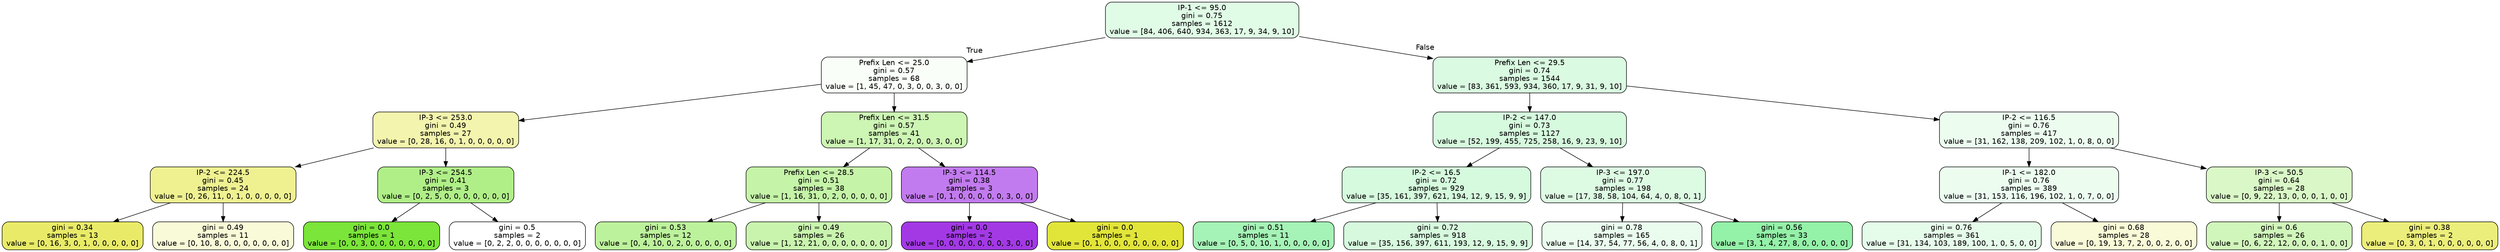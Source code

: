 digraph Tree {
node [shape=box, style="filled, rounded", color="black", fontname=helvetica] ;
edge [fontname=helvetica] ;
0 [label="IP-1 <= 95.0\ngini = 0.75\nsamples = 1612\nvalue = [84, 406, 640, 934, 363, 17, 9, 34, 9, 10]", fillcolor="#e0fbe6"] ;
1 [label="Prefix Len <= 25.0\ngini = 0.57\nsamples = 68\nvalue = [1, 45, 47, 0, 3, 0, 0, 3, 0, 0]", fillcolor="#fafef8"] ;
0 -> 1 [labeldistance=2.5, labelangle=45, headlabel="True"] ;
2 [label="IP-3 <= 253.0\ngini = 0.49\nsamples = 27\nvalue = [0, 28, 16, 0, 1, 0, 0, 0, 0, 0]", fillcolor="#f3f4ad"] ;
1 -> 2 ;
3 [label="IP-2 <= 224.5\ngini = 0.45\nsamples = 24\nvalue = [0, 26, 11, 0, 1, 0, 0, 0, 0, 0]", fillcolor="#eff191"] ;
2 -> 3 ;
4 [label="gini = 0.34\nsamples = 13\nvalue = [0, 16, 3, 0, 1, 0, 0, 0, 0, 0]", fillcolor="#e9eb68"] ;
3 -> 4 ;
5 [label="gini = 0.49\nsamples = 11\nvalue = [0, 10, 8, 0, 0, 0, 0, 0, 0, 0]", fillcolor="#f9fad7"] ;
3 -> 5 ;
6 [label="IP-3 <= 254.5\ngini = 0.41\nsamples = 3\nvalue = [0, 2, 5, 0, 0, 0, 0, 0, 0, 0]", fillcolor="#b0ef88"] ;
2 -> 6 ;
7 [label="gini = 0.0\nsamples = 1\nvalue = [0, 0, 3, 0, 0, 0, 0, 0, 0, 0]", fillcolor="#7be539"] ;
6 -> 7 ;
8 [label="gini = 0.5\nsamples = 2\nvalue = [0, 2, 2, 0, 0, 0, 0, 0, 0, 0]", fillcolor="#ffffff"] ;
6 -> 8 ;
9 [label="Prefix Len <= 31.5\ngini = 0.57\nsamples = 41\nvalue = [1, 17, 31, 0, 2, 0, 0, 3, 0, 0]", fillcolor="#cdf5b4"] ;
1 -> 9 ;
10 [label="Prefix Len <= 28.5\ngini = 0.51\nsamples = 38\nvalue = [1, 16, 31, 0, 2, 0, 0, 0, 0, 0]", fillcolor="#c5f4a8"] ;
9 -> 10 ;
11 [label="gini = 0.53\nsamples = 12\nvalue = [0, 4, 10, 0, 2, 0, 0, 0, 0, 0]", fillcolor="#bdf29c"] ;
10 -> 11 ;
12 [label="gini = 0.49\nsamples = 26\nvalue = [1, 12, 21, 0, 0, 0, 0, 0, 0, 0]", fillcolor="#c9f4ae"] ;
10 -> 12 ;
13 [label="IP-3 <= 114.5\ngini = 0.38\nsamples = 3\nvalue = [0, 1, 0, 0, 0, 0, 0, 3, 0, 0]", fillcolor="#c27bee"] ;
9 -> 13 ;
14 [label="gini = 0.0\nsamples = 2\nvalue = [0, 0, 0, 0, 0, 0, 0, 3, 0, 0]", fillcolor="#a339e5"] ;
13 -> 14 ;
15 [label="gini = 0.0\nsamples = 1\nvalue = [0, 1, 0, 0, 0, 0, 0, 0, 0, 0]", fillcolor="#e2e539"] ;
13 -> 15 ;
16 [label="Prefix Len <= 29.5\ngini = 0.74\nsamples = 1544\nvalue = [83, 361, 593, 934, 360, 17, 9, 31, 9, 10]", fillcolor="#dafae1"] ;
0 -> 16 [labeldistance=2.5, labelangle=-45, headlabel="False"] ;
17 [label="IP-2 <= 147.0\ngini = 0.73\nsamples = 1127\nvalue = [52, 199, 455, 725, 258, 16, 9, 23, 9, 10]", fillcolor="#d6fade"] ;
16 -> 17 ;
18 [label="IP-2 <= 16.5\ngini = 0.72\nsamples = 929\nvalue = [35, 161, 397, 621, 194, 12, 9, 15, 9, 9]", fillcolor="#d5fadd"] ;
17 -> 18 ;
19 [label="gini = 0.51\nsamples = 11\nvalue = [0, 5, 0, 10, 1, 0, 0, 0, 0, 0]", fillcolor="#a5f3b6"] ;
18 -> 19 ;
20 [label="gini = 0.72\nsamples = 918\nvalue = [35, 156, 397, 611, 193, 12, 9, 15, 9, 9]", fillcolor="#d7fade"] ;
18 -> 20 ;
21 [label="IP-3 <= 197.0\ngini = 0.77\nsamples = 198\nvalue = [17, 38, 58, 104, 64, 4, 0, 8, 0, 1]", fillcolor="#ddfae3"] ;
17 -> 21 ;
22 [label="gini = 0.78\nsamples = 165\nvalue = [14, 37, 54, 77, 56, 4, 0, 8, 0, 1]", fillcolor="#eafcee"] ;
21 -> 22 ;
23 [label="gini = 0.56\nsamples = 33\nvalue = [3, 1, 4, 27, 8, 0, 0, 0, 0, 0]", fillcolor="#94f1a8"] ;
21 -> 23 ;
24 [label="IP-2 <= 116.5\ngini = 0.76\nsamples = 417\nvalue = [31, 162, 138, 209, 102, 1, 0, 8, 0, 0]", fillcolor="#ecfdf0"] ;
16 -> 24 ;
25 [label="IP-1 <= 182.0\ngini = 0.76\nsamples = 389\nvalue = [31, 153, 116, 196, 102, 1, 0, 7, 0, 0]", fillcolor="#ecfdf0"] ;
24 -> 25 ;
26 [label="gini = 0.76\nsamples = 361\nvalue = [31, 134, 103, 189, 100, 1, 0, 5, 0, 0]", fillcolor="#e6fcea"] ;
25 -> 26 ;
27 [label="gini = 0.68\nsamples = 28\nvalue = [0, 19, 13, 7, 2, 0, 0, 2, 0, 0]", fillcolor="#f9fad7"] ;
25 -> 27 ;
28 [label="IP-3 <= 50.5\ngini = 0.64\nsamples = 28\nvalue = [0, 9, 22, 13, 0, 0, 0, 1, 0, 0]", fillcolor="#daf8c7"] ;
24 -> 28 ;
29 [label="gini = 0.6\nsamples = 26\nvalue = [0, 6, 22, 12, 0, 0, 0, 1, 0, 0]", fillcolor="#d1f6bb"] ;
28 -> 29 ;
30 [label="gini = 0.38\nsamples = 2\nvalue = [0, 3, 0, 1, 0, 0, 0, 0, 0, 0]", fillcolor="#ecee7b"] ;
28 -> 30 ;
}
